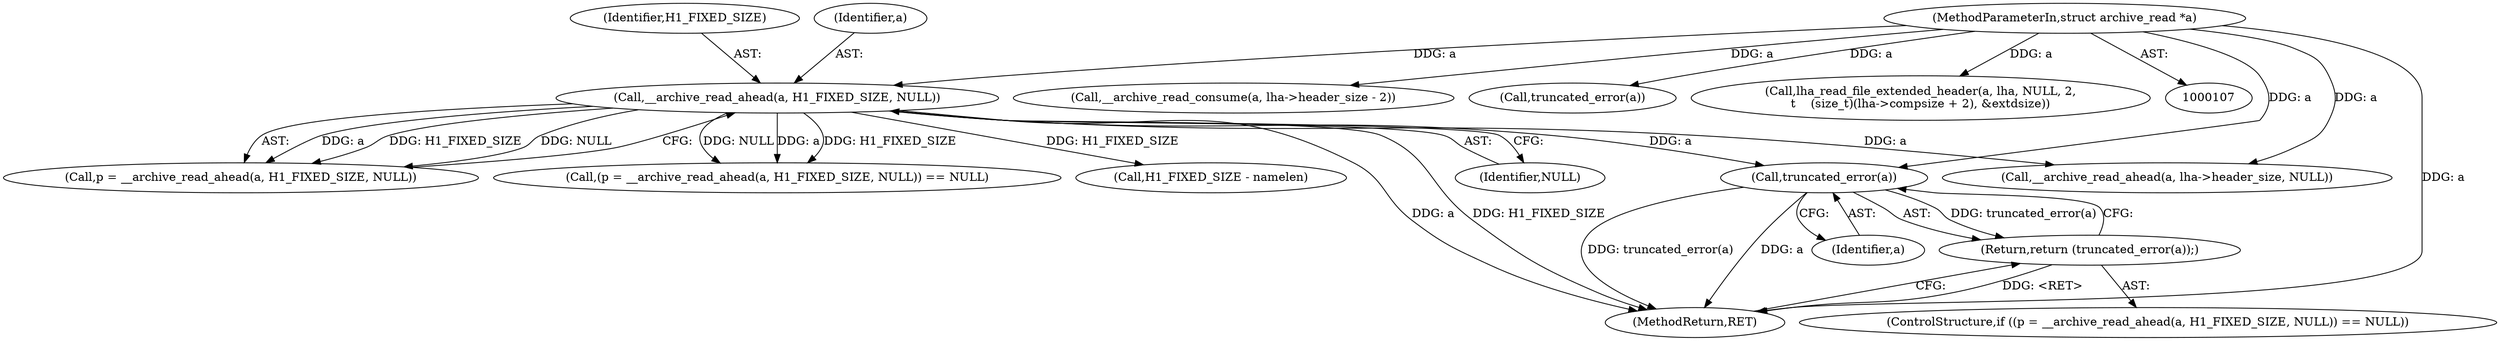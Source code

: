 digraph "0_libarchive_98dcbbf0bf4854bf987557e55e55fff7abbf3ea9@pointer" {
"1000133" [label="(Call,truncated_error(a))"];
"1000127" [label="(Call,__archive_read_ahead(a, H1_FIXED_SIZE, NULL))"];
"1000108" [label="(MethodParameterIn,struct archive_read *a)"];
"1000132" [label="(Return,return (truncated_error(a));)"];
"1000133" [label="(Call,truncated_error(a))"];
"1000127" [label="(Call,__archive_read_ahead(a, H1_FIXED_SIZE, NULL))"];
"1000129" [label="(Identifier,H1_FIXED_SIZE)"];
"1000134" [label="(Identifier,a)"];
"1000202" [label="(Call,__archive_read_ahead(a, lha->header_size, NULL))"];
"1000266" [label="(Call,__archive_read_consume(a, lha->header_size - 2))"];
"1000342" [label="(MethodReturn,RET)"];
"1000130" [label="(Identifier,NULL)"];
"1000128" [label="(Identifier,a)"];
"1000210" [label="(Call,truncated_error(a))"];
"1000125" [label="(Call,p = __archive_read_ahead(a, H1_FIXED_SIZE, NULL))"];
"1000108" [label="(MethodParameterIn,struct archive_read *a)"];
"1000132" [label="(Return,return (truncated_error(a));)"];
"1000123" [label="(ControlStructure,if ((p = __archive_read_ahead(a, H1_FIXED_SIZE, NULL)) == NULL))"];
"1000275" [label="(Call,lha_read_file_extended_header(a, lha, NULL, 2,\n\t    (size_t)(lha->compsize + 2), &extdsize))"];
"1000124" [label="(Call,(p = __archive_read_ahead(a, H1_FIXED_SIZE, NULL)) == NULL)"];
"1000186" [label="(Call,H1_FIXED_SIZE - namelen)"];
"1000133" -> "1000132"  [label="AST: "];
"1000133" -> "1000134"  [label="CFG: "];
"1000134" -> "1000133"  [label="AST: "];
"1000132" -> "1000133"  [label="CFG: "];
"1000133" -> "1000342"  [label="DDG: a"];
"1000133" -> "1000342"  [label="DDG: truncated_error(a)"];
"1000133" -> "1000132"  [label="DDG: truncated_error(a)"];
"1000127" -> "1000133"  [label="DDG: a"];
"1000108" -> "1000133"  [label="DDG: a"];
"1000127" -> "1000125"  [label="AST: "];
"1000127" -> "1000130"  [label="CFG: "];
"1000128" -> "1000127"  [label="AST: "];
"1000129" -> "1000127"  [label="AST: "];
"1000130" -> "1000127"  [label="AST: "];
"1000125" -> "1000127"  [label="CFG: "];
"1000127" -> "1000342"  [label="DDG: H1_FIXED_SIZE"];
"1000127" -> "1000342"  [label="DDG: a"];
"1000127" -> "1000124"  [label="DDG: a"];
"1000127" -> "1000124"  [label="DDG: H1_FIXED_SIZE"];
"1000127" -> "1000124"  [label="DDG: NULL"];
"1000127" -> "1000125"  [label="DDG: a"];
"1000127" -> "1000125"  [label="DDG: H1_FIXED_SIZE"];
"1000127" -> "1000125"  [label="DDG: NULL"];
"1000108" -> "1000127"  [label="DDG: a"];
"1000127" -> "1000186"  [label="DDG: H1_FIXED_SIZE"];
"1000127" -> "1000202"  [label="DDG: a"];
"1000108" -> "1000107"  [label="AST: "];
"1000108" -> "1000342"  [label="DDG: a"];
"1000108" -> "1000202"  [label="DDG: a"];
"1000108" -> "1000210"  [label="DDG: a"];
"1000108" -> "1000266"  [label="DDG: a"];
"1000108" -> "1000275"  [label="DDG: a"];
"1000132" -> "1000123"  [label="AST: "];
"1000342" -> "1000132"  [label="CFG: "];
"1000132" -> "1000342"  [label="DDG: <RET>"];
}
